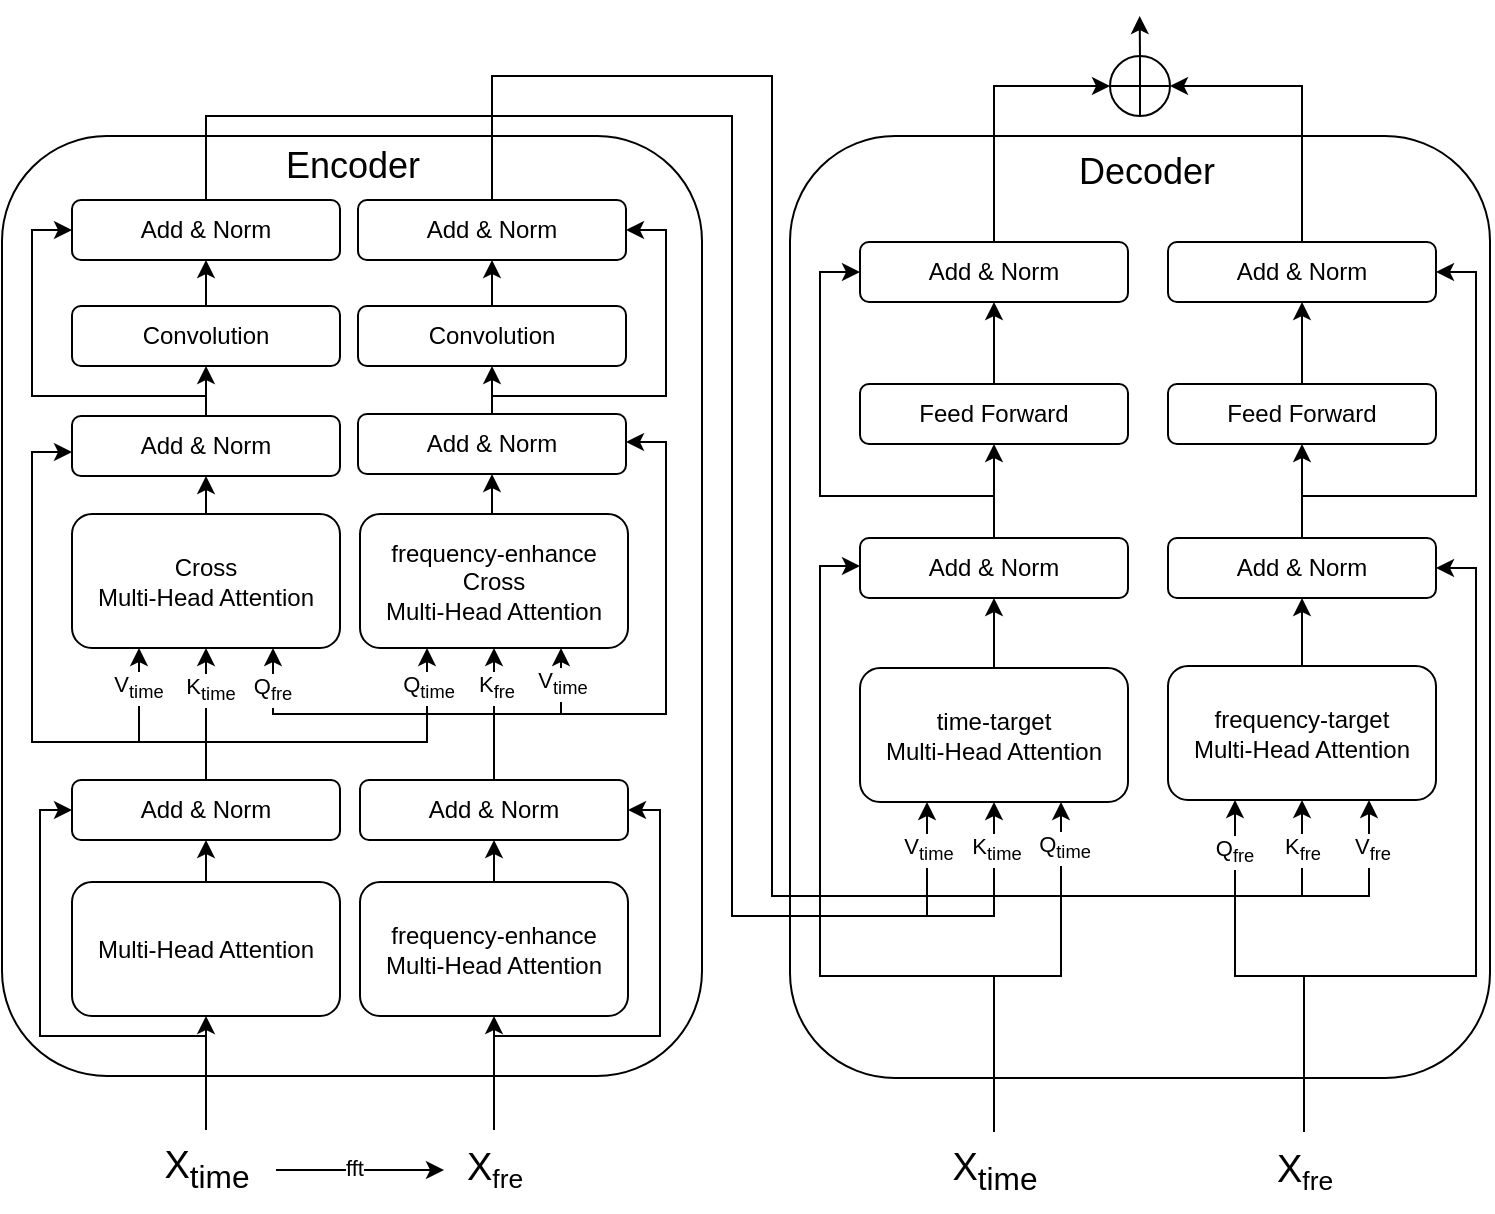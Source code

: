 <mxfile version="24.2.1" type="github">
  <diagram id="C5RBs43oDa-KdzZeNtuy" name="Page-1">
    <mxGraphModel dx="1364" dy="793" grid="1" gridSize="10" guides="1" tooltips="1" connect="1" arrows="1" fold="1" page="1" pageScale="1" pageWidth="827" pageHeight="1169" math="0" shadow="0">
      <root>
        <mxCell id="WIyWlLk6GJQsqaUBKTNV-0" />
        <mxCell id="WIyWlLk6GJQsqaUBKTNV-1" parent="WIyWlLk6GJQsqaUBKTNV-0" />
        <mxCell id="eqOZPifA_z1N_L8KUlT--0" value="" style="rounded=1;whiteSpace=wrap;html=1;" parent="WIyWlLk6GJQsqaUBKTNV-1" vertex="1">
          <mxGeometry x="55" y="70" width="350" height="470" as="geometry" />
        </mxCell>
        <mxCell id="eqOZPifA_z1N_L8KUlT--25" style="edgeStyle=orthogonalEdgeStyle;rounded=0;orthogonalLoop=1;jettySize=auto;html=1;entryX=0.5;entryY=1;entryDx=0;entryDy=0;" parent="WIyWlLk6GJQsqaUBKTNV-1" source="eqOZPifA_z1N_L8KUlT--2" target="eqOZPifA_z1N_L8KUlT--6" edge="1">
          <mxGeometry relative="1" as="geometry" />
        </mxCell>
        <mxCell id="eqOZPifA_z1N_L8KUlT--2" value="&lt;span style=&quot;background-color: initial;&quot;&gt;Multi-Head Attention&lt;/span&gt;" style="rounded=1;whiteSpace=wrap;html=1;" parent="WIyWlLk6GJQsqaUBKTNV-1" vertex="1">
          <mxGeometry x="90" y="443" width="134" height="67" as="geometry" />
        </mxCell>
        <mxCell id="eqOZPifA_z1N_L8KUlT--35" style="edgeStyle=orthogonalEdgeStyle;rounded=0;orthogonalLoop=1;jettySize=auto;html=1;exitX=0.5;exitY=0;exitDx=0;exitDy=0;entryX=0.5;entryY=1;entryDx=0;entryDy=0;" parent="WIyWlLk6GJQsqaUBKTNV-1" source="eqOZPifA_z1N_L8KUlT--5" target="eqOZPifA_z1N_L8KUlT--7" edge="1">
          <mxGeometry relative="1" as="geometry" />
        </mxCell>
        <mxCell id="eqOZPifA_z1N_L8KUlT--5" value="frequency-enhance&lt;div&gt;Multi-Head Attention&lt;/div&gt;" style="rounded=1;whiteSpace=wrap;html=1;" parent="WIyWlLk6GJQsqaUBKTNV-1" vertex="1">
          <mxGeometry x="234" y="443" width="134" height="67" as="geometry" />
        </mxCell>
        <mxCell id="eqOZPifA_z1N_L8KUlT--32" style="edgeStyle=orthogonalEdgeStyle;rounded=0;orthogonalLoop=1;jettySize=auto;html=1;exitX=0.5;exitY=0;exitDx=0;exitDy=0;entryX=0.5;entryY=1;entryDx=0;entryDy=0;" parent="WIyWlLk6GJQsqaUBKTNV-1" source="eqOZPifA_z1N_L8KUlT--6" target="eqOZPifA_z1N_L8KUlT--8" edge="1">
          <mxGeometry relative="1" as="geometry" />
        </mxCell>
        <mxCell id="eqOZPifA_z1N_L8KUlT--36" value="K&lt;sub&gt;time&lt;/sub&gt;" style="edgeLabel;html=1;align=center;verticalAlign=middle;resizable=0;points=[];" parent="eqOZPifA_z1N_L8KUlT--32" vertex="1" connectable="0">
          <mxGeometry x="-0.324" y="-2" relative="1" as="geometry">
            <mxPoint y="-23" as="offset" />
          </mxGeometry>
        </mxCell>
        <mxCell id="eqOZPifA_z1N_L8KUlT--37" style="edgeStyle=orthogonalEdgeStyle;rounded=0;orthogonalLoop=1;jettySize=auto;html=1;exitX=0.5;exitY=0;exitDx=0;exitDy=0;entryX=0.25;entryY=1;entryDx=0;entryDy=0;" parent="WIyWlLk6GJQsqaUBKTNV-1" source="eqOZPifA_z1N_L8KUlT--6" target="eqOZPifA_z1N_L8KUlT--8" edge="1">
          <mxGeometry relative="1" as="geometry">
            <Array as="points">
              <mxPoint x="157" y="373" />
              <mxPoint x="124" y="373" />
            </Array>
          </mxGeometry>
        </mxCell>
        <mxCell id="eqOZPifA_z1N_L8KUlT--38" value="V&lt;sub&gt;time&lt;/sub&gt;" style="edgeLabel;html=1;align=center;verticalAlign=middle;resizable=0;points=[];" parent="eqOZPifA_z1N_L8KUlT--37" vertex="1" connectable="0">
          <mxGeometry x="0.598" y="1" relative="1" as="geometry">
            <mxPoint as="offset" />
          </mxGeometry>
        </mxCell>
        <mxCell id="eqOZPifA_z1N_L8KUlT--46" style="edgeStyle=orthogonalEdgeStyle;rounded=0;orthogonalLoop=1;jettySize=auto;html=1;exitX=0.5;exitY=0;exitDx=0;exitDy=0;entryX=0.25;entryY=1;entryDx=0;entryDy=0;" parent="WIyWlLk6GJQsqaUBKTNV-1" source="eqOZPifA_z1N_L8KUlT--6" target="eqOZPifA_z1N_L8KUlT--9" edge="1">
          <mxGeometry relative="1" as="geometry">
            <Array as="points">
              <mxPoint x="157" y="373" />
              <mxPoint x="268" y="373" />
            </Array>
          </mxGeometry>
        </mxCell>
        <mxCell id="eqOZPifA_z1N_L8KUlT--47" value="Q&lt;sub&gt;time&lt;/sub&gt;" style="edgeLabel;html=1;align=center;verticalAlign=middle;resizable=0;points=[];" parent="eqOZPifA_z1N_L8KUlT--46" vertex="1" connectable="0">
          <mxGeometry x="0.773" relative="1" as="geometry">
            <mxPoint as="offset" />
          </mxGeometry>
        </mxCell>
        <mxCell id="eqOZPifA_z1N_L8KUlT--154" style="edgeStyle=orthogonalEdgeStyle;rounded=0;orthogonalLoop=1;jettySize=auto;html=1;exitX=0.5;exitY=0;exitDx=0;exitDy=0;entryX=0;entryY=0.5;entryDx=0;entryDy=0;" parent="WIyWlLk6GJQsqaUBKTNV-1" edge="1">
          <mxGeometry relative="1" as="geometry">
            <mxPoint x="157.0" y="395" as="sourcePoint" />
            <mxPoint x="90" y="228.0" as="targetPoint" />
            <Array as="points">
              <mxPoint x="157" y="373" />
              <mxPoint x="70" y="373" />
              <mxPoint x="70" y="228" />
            </Array>
          </mxGeometry>
        </mxCell>
        <mxCell id="eqOZPifA_z1N_L8KUlT--6" value="Add &amp;amp; Norm" style="rounded=1;whiteSpace=wrap;html=1;" parent="WIyWlLk6GJQsqaUBKTNV-1" vertex="1">
          <mxGeometry x="90" y="392" width="134" height="30" as="geometry" />
        </mxCell>
        <mxCell id="eqOZPifA_z1N_L8KUlT--33" style="edgeStyle=orthogonalEdgeStyle;rounded=0;orthogonalLoop=1;jettySize=auto;html=1;exitX=0.5;exitY=0;exitDx=0;exitDy=0;entryX=0.5;entryY=1;entryDx=0;entryDy=0;" parent="WIyWlLk6GJQsqaUBKTNV-1" source="eqOZPifA_z1N_L8KUlT--7" target="eqOZPifA_z1N_L8KUlT--9" edge="1">
          <mxGeometry relative="1" as="geometry" />
        </mxCell>
        <mxCell id="eqOZPifA_z1N_L8KUlT--39" value="K&lt;sub&gt;fre&lt;/sub&gt;" style="edgeLabel;html=1;align=center;verticalAlign=middle;resizable=0;points=[];" parent="eqOZPifA_z1N_L8KUlT--33" vertex="1" connectable="0">
          <mxGeometry x="0.415" y="-1" relative="1" as="geometry">
            <mxPoint as="offset" />
          </mxGeometry>
        </mxCell>
        <mxCell id="eqOZPifA_z1N_L8KUlT--40" style="edgeStyle=orthogonalEdgeStyle;rounded=0;orthogonalLoop=1;jettySize=auto;html=1;exitX=0.5;exitY=0;exitDx=0;exitDy=0;entryX=0.75;entryY=1;entryDx=0;entryDy=0;" parent="WIyWlLk6GJQsqaUBKTNV-1" source="eqOZPifA_z1N_L8KUlT--7" target="eqOZPifA_z1N_L8KUlT--9" edge="1">
          <mxGeometry relative="1" as="geometry" />
        </mxCell>
        <mxCell id="eqOZPifA_z1N_L8KUlT--41" value="V&lt;sub&gt;time&lt;/sub&gt;" style="edgeLabel;html=1;align=center;verticalAlign=middle;resizable=0;points=[];" parent="eqOZPifA_z1N_L8KUlT--40" vertex="1" connectable="0">
          <mxGeometry x="0.556" relative="1" as="geometry">
            <mxPoint y="-4" as="offset" />
          </mxGeometry>
        </mxCell>
        <mxCell id="eqOZPifA_z1N_L8KUlT--42" style="edgeStyle=orthogonalEdgeStyle;rounded=0;orthogonalLoop=1;jettySize=auto;html=1;exitX=0.5;exitY=0;exitDx=0;exitDy=0;entryX=0.75;entryY=1;entryDx=0;entryDy=0;" parent="WIyWlLk6GJQsqaUBKTNV-1" source="eqOZPifA_z1N_L8KUlT--7" target="eqOZPifA_z1N_L8KUlT--8" edge="1">
          <mxGeometry relative="1" as="geometry" />
        </mxCell>
        <mxCell id="eqOZPifA_z1N_L8KUlT--43" value="Q&lt;sub&gt;fre&lt;/sub&gt;" style="edgeLabel;html=1;align=center;verticalAlign=middle;resizable=0;points=[];" parent="eqOZPifA_z1N_L8KUlT--42" vertex="1" connectable="0">
          <mxGeometry x="0.766" y="1" relative="1" as="geometry">
            <mxPoint as="offset" />
          </mxGeometry>
        </mxCell>
        <mxCell id="eqOZPifA_z1N_L8KUlT--155" style="edgeStyle=orthogonalEdgeStyle;rounded=0;orthogonalLoop=1;jettySize=auto;html=1;exitX=0.5;exitY=0;exitDx=0;exitDy=0;entryX=1;entryY=0.5;entryDx=0;entryDy=0;" parent="WIyWlLk6GJQsqaUBKTNV-1" edge="1">
          <mxGeometry relative="1" as="geometry">
            <mxPoint x="301" y="391" as="sourcePoint" />
            <mxPoint x="367" y="223" as="targetPoint" />
            <Array as="points">
              <mxPoint x="301" y="359" />
              <mxPoint x="387" y="359" />
              <mxPoint x="387" y="223" />
            </Array>
          </mxGeometry>
        </mxCell>
        <mxCell id="eqOZPifA_z1N_L8KUlT--7" value="Add &amp;amp; Norm" style="rounded=1;whiteSpace=wrap;html=1;" parent="WIyWlLk6GJQsqaUBKTNV-1" vertex="1">
          <mxGeometry x="234" y="392" width="134" height="30" as="geometry" />
        </mxCell>
        <mxCell id="eqOZPifA_z1N_L8KUlT--48" style="edgeStyle=orthogonalEdgeStyle;rounded=0;orthogonalLoop=1;jettySize=auto;html=1;exitX=0.5;exitY=0;exitDx=0;exitDy=0;entryX=0.5;entryY=1;entryDx=0;entryDy=0;" parent="WIyWlLk6GJQsqaUBKTNV-1" source="eqOZPifA_z1N_L8KUlT--8" target="eqOZPifA_z1N_L8KUlT--10" edge="1">
          <mxGeometry relative="1" as="geometry" />
        </mxCell>
        <mxCell id="eqOZPifA_z1N_L8KUlT--8" value="&lt;span style=&quot;background-color: initial;&quot;&gt;Cross&lt;/span&gt;&lt;div&gt;&lt;span style=&quot;background-color: initial;&quot;&gt;Multi-Head Attention&lt;/span&gt;&lt;/div&gt;" style="rounded=1;whiteSpace=wrap;html=1;" parent="WIyWlLk6GJQsqaUBKTNV-1" vertex="1">
          <mxGeometry x="90" y="259" width="134" height="67" as="geometry" />
        </mxCell>
        <mxCell id="eqOZPifA_z1N_L8KUlT--49" style="edgeStyle=orthogonalEdgeStyle;rounded=0;orthogonalLoop=1;jettySize=auto;html=1;exitX=0.5;exitY=0;exitDx=0;exitDy=0;entryX=0.5;entryY=1;entryDx=0;entryDy=0;" parent="WIyWlLk6GJQsqaUBKTNV-1" source="eqOZPifA_z1N_L8KUlT--9" target="eqOZPifA_z1N_L8KUlT--11" edge="1">
          <mxGeometry relative="1" as="geometry" />
        </mxCell>
        <mxCell id="eqOZPifA_z1N_L8KUlT--9" value="frequency-enhance&lt;div&gt;Cross&lt;br&gt;&lt;div&gt;Multi-Head Attention&lt;/div&gt;&lt;/div&gt;" style="rounded=1;whiteSpace=wrap;html=1;" parent="WIyWlLk6GJQsqaUBKTNV-1" vertex="1">
          <mxGeometry x="234" y="259" width="134" height="67" as="geometry" />
        </mxCell>
        <mxCell id="eqOZPifA_z1N_L8KUlT--50" style="edgeStyle=orthogonalEdgeStyle;rounded=0;orthogonalLoop=1;jettySize=auto;html=1;exitX=0.5;exitY=0;exitDx=0;exitDy=0;entryX=0.5;entryY=1;entryDx=0;entryDy=0;" parent="WIyWlLk6GJQsqaUBKTNV-1" source="eqOZPifA_z1N_L8KUlT--10" target="eqOZPifA_z1N_L8KUlT--12" edge="1">
          <mxGeometry relative="1" as="geometry" />
        </mxCell>
        <mxCell id="eqOZPifA_z1N_L8KUlT--56" style="edgeStyle=orthogonalEdgeStyle;rounded=0;orthogonalLoop=1;jettySize=auto;html=1;exitX=0.5;exitY=0;exitDx=0;exitDy=0;entryX=0;entryY=0.5;entryDx=0;entryDy=0;" parent="WIyWlLk6GJQsqaUBKTNV-1" source="eqOZPifA_z1N_L8KUlT--10" target="eqOZPifA_z1N_L8KUlT--14" edge="1">
          <mxGeometry relative="1" as="geometry">
            <Array as="points">
              <mxPoint x="157" y="200" />
              <mxPoint x="70" y="200" />
              <mxPoint x="70" y="117" />
            </Array>
          </mxGeometry>
        </mxCell>
        <mxCell id="eqOZPifA_z1N_L8KUlT--10" value="Add &amp;amp; Norm" style="rounded=1;whiteSpace=wrap;html=1;" parent="WIyWlLk6GJQsqaUBKTNV-1" vertex="1">
          <mxGeometry x="90" y="210" width="134" height="30" as="geometry" />
        </mxCell>
        <mxCell id="eqOZPifA_z1N_L8KUlT--51" style="edgeStyle=orthogonalEdgeStyle;rounded=0;orthogonalLoop=1;jettySize=auto;html=1;exitX=0.5;exitY=0;exitDx=0;exitDy=0;entryX=0.5;entryY=1;entryDx=0;entryDy=0;" parent="WIyWlLk6GJQsqaUBKTNV-1" source="eqOZPifA_z1N_L8KUlT--11" target="eqOZPifA_z1N_L8KUlT--13" edge="1">
          <mxGeometry relative="1" as="geometry" />
        </mxCell>
        <mxCell id="eqOZPifA_z1N_L8KUlT--57" style="edgeStyle=orthogonalEdgeStyle;rounded=0;orthogonalLoop=1;jettySize=auto;html=1;exitX=0.5;exitY=0;exitDx=0;exitDy=0;entryX=1;entryY=0.5;entryDx=0;entryDy=0;" parent="WIyWlLk6GJQsqaUBKTNV-1" source="eqOZPifA_z1N_L8KUlT--11" target="eqOZPifA_z1N_L8KUlT--15" edge="1">
          <mxGeometry relative="1" as="geometry">
            <Array as="points">
              <mxPoint x="300" y="200" />
              <mxPoint x="387" y="200" />
              <mxPoint x="387" y="117" />
            </Array>
          </mxGeometry>
        </mxCell>
        <mxCell id="eqOZPifA_z1N_L8KUlT--11" value="Add &amp;amp; Norm" style="rounded=1;whiteSpace=wrap;html=1;" parent="WIyWlLk6GJQsqaUBKTNV-1" vertex="1">
          <mxGeometry x="233" y="209" width="134" height="30" as="geometry" />
        </mxCell>
        <mxCell id="eqOZPifA_z1N_L8KUlT--53" style="edgeStyle=orthogonalEdgeStyle;rounded=0;orthogonalLoop=1;jettySize=auto;html=1;exitX=0.5;exitY=0;exitDx=0;exitDy=0;entryX=0.5;entryY=1;entryDx=0;entryDy=0;" parent="WIyWlLk6GJQsqaUBKTNV-1" source="eqOZPifA_z1N_L8KUlT--12" target="eqOZPifA_z1N_L8KUlT--14" edge="1">
          <mxGeometry relative="1" as="geometry" />
        </mxCell>
        <mxCell id="eqOZPifA_z1N_L8KUlT--12" value="Convolution" style="rounded=1;whiteSpace=wrap;html=1;" parent="WIyWlLk6GJQsqaUBKTNV-1" vertex="1">
          <mxGeometry x="90" y="155" width="134" height="30" as="geometry" />
        </mxCell>
        <mxCell id="eqOZPifA_z1N_L8KUlT--55" style="edgeStyle=orthogonalEdgeStyle;rounded=0;orthogonalLoop=1;jettySize=auto;html=1;exitX=0.5;exitY=0;exitDx=0;exitDy=0;entryX=0.5;entryY=1;entryDx=0;entryDy=0;" parent="WIyWlLk6GJQsqaUBKTNV-1" source="eqOZPifA_z1N_L8KUlT--13" target="eqOZPifA_z1N_L8KUlT--15" edge="1">
          <mxGeometry relative="1" as="geometry" />
        </mxCell>
        <mxCell id="eqOZPifA_z1N_L8KUlT--13" value="Convolution" style="rounded=1;whiteSpace=wrap;html=1;" parent="WIyWlLk6GJQsqaUBKTNV-1" vertex="1">
          <mxGeometry x="233" y="155" width="134" height="30" as="geometry" />
        </mxCell>
        <mxCell id="eqOZPifA_z1N_L8KUlT--14" value="Add &amp;amp; Norm" style="rounded=1;whiteSpace=wrap;html=1;" parent="WIyWlLk6GJQsqaUBKTNV-1" vertex="1">
          <mxGeometry x="90" y="102" width="134" height="30" as="geometry" />
        </mxCell>
        <mxCell id="eqOZPifA_z1N_L8KUlT--15" value="Add &amp;amp; Norm" style="rounded=1;whiteSpace=wrap;html=1;" parent="WIyWlLk6GJQsqaUBKTNV-1" vertex="1">
          <mxGeometry x="233" y="102" width="134" height="30" as="geometry" />
        </mxCell>
        <mxCell id="eqOZPifA_z1N_L8KUlT--21" value="" style="edgeStyle=orthogonalEdgeStyle;rounded=0;orthogonalLoop=1;jettySize=auto;html=1;" parent="WIyWlLk6GJQsqaUBKTNV-1" source="eqOZPifA_z1N_L8KUlT--19" target="eqOZPifA_z1N_L8KUlT--20" edge="1">
          <mxGeometry relative="1" as="geometry" />
        </mxCell>
        <mxCell id="eqOZPifA_z1N_L8KUlT--34" value="fft" style="edgeLabel;html=1;align=center;verticalAlign=middle;resizable=0;points=[];" parent="eqOZPifA_z1N_L8KUlT--21" vertex="1" connectable="0">
          <mxGeometry x="-0.089" y="1" relative="1" as="geometry">
            <mxPoint as="offset" />
          </mxGeometry>
        </mxCell>
        <mxCell id="eqOZPifA_z1N_L8KUlT--22" style="edgeStyle=orthogonalEdgeStyle;rounded=0;orthogonalLoop=1;jettySize=auto;html=1;entryX=0.5;entryY=1;entryDx=0;entryDy=0;" parent="WIyWlLk6GJQsqaUBKTNV-1" source="eqOZPifA_z1N_L8KUlT--19" target="eqOZPifA_z1N_L8KUlT--2" edge="1">
          <mxGeometry relative="1" as="geometry" />
        </mxCell>
        <mxCell id="eqOZPifA_z1N_L8KUlT--30" style="edgeStyle=orthogonalEdgeStyle;rounded=0;orthogonalLoop=1;jettySize=auto;html=1;entryX=0;entryY=0.5;entryDx=0;entryDy=0;" parent="WIyWlLk6GJQsqaUBKTNV-1" source="eqOZPifA_z1N_L8KUlT--19" target="eqOZPifA_z1N_L8KUlT--6" edge="1">
          <mxGeometry relative="1" as="geometry">
            <Array as="points">
              <mxPoint x="157" y="520" />
              <mxPoint x="74" y="520" />
              <mxPoint x="74" y="407" />
            </Array>
          </mxGeometry>
        </mxCell>
        <mxCell id="eqOZPifA_z1N_L8KUlT--19" value="&lt;font style=&quot;font-size: 19px;&quot;&gt;X&lt;sub&gt;time&lt;/sub&gt;&lt;/font&gt;" style="text;html=1;align=center;verticalAlign=middle;resizable=0;points=[];autosize=1;strokeColor=none;fillColor=none;" parent="WIyWlLk6GJQsqaUBKTNV-1" vertex="1">
          <mxGeometry x="122" y="567" width="70" height="40" as="geometry" />
        </mxCell>
        <mxCell id="eqOZPifA_z1N_L8KUlT--23" style="edgeStyle=orthogonalEdgeStyle;rounded=0;orthogonalLoop=1;jettySize=auto;html=1;entryX=0.5;entryY=1;entryDx=0;entryDy=0;" parent="WIyWlLk6GJQsqaUBKTNV-1" source="eqOZPifA_z1N_L8KUlT--20" target="eqOZPifA_z1N_L8KUlT--5" edge="1">
          <mxGeometry relative="1" as="geometry" />
        </mxCell>
        <mxCell id="eqOZPifA_z1N_L8KUlT--31" style="edgeStyle=orthogonalEdgeStyle;rounded=0;orthogonalLoop=1;jettySize=auto;html=1;entryX=1;entryY=0.5;entryDx=0;entryDy=0;" parent="WIyWlLk6GJQsqaUBKTNV-1" source="eqOZPifA_z1N_L8KUlT--20" target="eqOZPifA_z1N_L8KUlT--7" edge="1">
          <mxGeometry relative="1" as="geometry">
            <Array as="points">
              <mxPoint x="301" y="520" />
              <mxPoint x="384" y="520" />
              <mxPoint x="384" y="407" />
            </Array>
          </mxGeometry>
        </mxCell>
        <mxCell id="eqOZPifA_z1N_L8KUlT--20" value="&lt;font style=&quot;font-size: 19px;&quot;&gt;X&lt;/font&gt;&lt;font style=&quot;font-size: 15.833px;&quot;&gt;&lt;sub&gt;fre&lt;/sub&gt;&lt;/font&gt;" style="text;html=1;align=center;verticalAlign=middle;resizable=0;points=[];autosize=1;strokeColor=none;fillColor=none;" parent="WIyWlLk6GJQsqaUBKTNV-1" vertex="1">
          <mxGeometry x="276" y="567" width="50" height="40" as="geometry" />
        </mxCell>
        <mxCell id="eqOZPifA_z1N_L8KUlT--64" value="" style="rounded=1;whiteSpace=wrap;html=1;" parent="WIyWlLk6GJQsqaUBKTNV-1" vertex="1">
          <mxGeometry x="449" y="70" width="350" height="471" as="geometry" />
        </mxCell>
        <mxCell id="eqOZPifA_z1N_L8KUlT--83" style="edgeStyle=orthogonalEdgeStyle;rounded=0;orthogonalLoop=1;jettySize=auto;html=1;exitX=0.5;exitY=0;exitDx=0;exitDy=0;entryX=0.5;entryY=1;entryDx=0;entryDy=0;" parent="WIyWlLk6GJQsqaUBKTNV-1" source="eqOZPifA_z1N_L8KUlT--84" target="eqOZPifA_z1N_L8KUlT--89" edge="1">
          <mxGeometry relative="1" as="geometry" />
        </mxCell>
        <mxCell id="eqOZPifA_z1N_L8KUlT--84" value="time-target&lt;div&gt;Multi-Head Attention&lt;/div&gt;" style="rounded=1;whiteSpace=wrap;html=1;" parent="WIyWlLk6GJQsqaUBKTNV-1" vertex="1">
          <mxGeometry x="484" y="336" width="134" height="67" as="geometry" />
        </mxCell>
        <mxCell id="eqOZPifA_z1N_L8KUlT--85" style="edgeStyle=orthogonalEdgeStyle;rounded=0;orthogonalLoop=1;jettySize=auto;html=1;exitX=0.5;exitY=0;exitDx=0;exitDy=0;entryX=0.5;entryY=1;entryDx=0;entryDy=0;" parent="WIyWlLk6GJQsqaUBKTNV-1" source="eqOZPifA_z1N_L8KUlT--86" target="eqOZPifA_z1N_L8KUlT--92" edge="1">
          <mxGeometry relative="1" as="geometry" />
        </mxCell>
        <mxCell id="eqOZPifA_z1N_L8KUlT--86" value="frequency-target&lt;div&gt;Multi-Head Attention&lt;/div&gt;" style="rounded=1;whiteSpace=wrap;html=1;" parent="WIyWlLk6GJQsqaUBKTNV-1" vertex="1">
          <mxGeometry x="638" y="335" width="134" height="67" as="geometry" />
        </mxCell>
        <mxCell id="eqOZPifA_z1N_L8KUlT--87" style="edgeStyle=orthogonalEdgeStyle;rounded=0;orthogonalLoop=1;jettySize=auto;html=1;exitX=0.5;exitY=0;exitDx=0;exitDy=0;entryX=0.5;entryY=1;entryDx=0;entryDy=0;" parent="WIyWlLk6GJQsqaUBKTNV-1" source="eqOZPifA_z1N_L8KUlT--89" target="eqOZPifA_z1N_L8KUlT--94" edge="1">
          <mxGeometry relative="1" as="geometry" />
        </mxCell>
        <mxCell id="eqOZPifA_z1N_L8KUlT--159" style="edgeStyle=orthogonalEdgeStyle;rounded=0;orthogonalLoop=1;jettySize=auto;html=1;exitX=0.5;exitY=0;exitDx=0;exitDy=0;entryX=0;entryY=0.5;entryDx=0;entryDy=0;" parent="WIyWlLk6GJQsqaUBKTNV-1" source="eqOZPifA_z1N_L8KUlT--89" target="eqOZPifA_z1N_L8KUlT--97" edge="1">
          <mxGeometry relative="1" as="geometry">
            <Array as="points">
              <mxPoint x="551" y="250" />
              <mxPoint x="464" y="250" />
              <mxPoint x="464" y="138" />
            </Array>
          </mxGeometry>
        </mxCell>
        <mxCell id="eqOZPifA_z1N_L8KUlT--89" value="Add &amp;amp; Norm" style="rounded=1;whiteSpace=wrap;html=1;" parent="WIyWlLk6GJQsqaUBKTNV-1" vertex="1">
          <mxGeometry x="484" y="271" width="134" height="30" as="geometry" />
        </mxCell>
        <mxCell id="eqOZPifA_z1N_L8KUlT--90" style="edgeStyle=orthogonalEdgeStyle;rounded=0;orthogonalLoop=1;jettySize=auto;html=1;exitX=0.5;exitY=0;exitDx=0;exitDy=0;entryX=0.5;entryY=1;entryDx=0;entryDy=0;" parent="WIyWlLk6GJQsqaUBKTNV-1" source="eqOZPifA_z1N_L8KUlT--92" target="eqOZPifA_z1N_L8KUlT--96" edge="1">
          <mxGeometry relative="1" as="geometry" />
        </mxCell>
        <mxCell id="eqOZPifA_z1N_L8KUlT--160" style="edgeStyle=orthogonalEdgeStyle;rounded=0;orthogonalLoop=1;jettySize=auto;html=1;exitX=0.5;exitY=0;exitDx=0;exitDy=0;entryX=1;entryY=0.5;entryDx=0;entryDy=0;" parent="WIyWlLk6GJQsqaUBKTNV-1" source="eqOZPifA_z1N_L8KUlT--92" target="eqOZPifA_z1N_L8KUlT--98" edge="1">
          <mxGeometry relative="1" as="geometry">
            <Array as="points">
              <mxPoint x="705" y="250" />
              <mxPoint x="792" y="250" />
              <mxPoint x="792" y="138" />
            </Array>
          </mxGeometry>
        </mxCell>
        <mxCell id="eqOZPifA_z1N_L8KUlT--92" value="Add &amp;amp; Norm" style="rounded=1;whiteSpace=wrap;html=1;" parent="WIyWlLk6GJQsqaUBKTNV-1" vertex="1">
          <mxGeometry x="638" y="271" width="134" height="30" as="geometry" />
        </mxCell>
        <mxCell id="eqOZPifA_z1N_L8KUlT--93" style="edgeStyle=orthogonalEdgeStyle;rounded=0;orthogonalLoop=1;jettySize=auto;html=1;exitX=0.5;exitY=0;exitDx=0;exitDy=0;entryX=0.5;entryY=1;entryDx=0;entryDy=0;" parent="WIyWlLk6GJQsqaUBKTNV-1" source="eqOZPifA_z1N_L8KUlT--94" target="eqOZPifA_z1N_L8KUlT--97" edge="1">
          <mxGeometry relative="1" as="geometry" />
        </mxCell>
        <mxCell id="eqOZPifA_z1N_L8KUlT--94" value="Feed Forward" style="rounded=1;whiteSpace=wrap;html=1;" parent="WIyWlLk6GJQsqaUBKTNV-1" vertex="1">
          <mxGeometry x="484" y="194" width="134" height="30" as="geometry" />
        </mxCell>
        <mxCell id="eqOZPifA_z1N_L8KUlT--95" style="edgeStyle=orthogonalEdgeStyle;rounded=0;orthogonalLoop=1;jettySize=auto;html=1;exitX=0.5;exitY=0;exitDx=0;exitDy=0;entryX=0.5;entryY=1;entryDx=0;entryDy=0;" parent="WIyWlLk6GJQsqaUBKTNV-1" source="eqOZPifA_z1N_L8KUlT--96" target="eqOZPifA_z1N_L8KUlT--98" edge="1">
          <mxGeometry relative="1" as="geometry" />
        </mxCell>
        <mxCell id="eqOZPifA_z1N_L8KUlT--96" value="Feed Forward" style="rounded=1;whiteSpace=wrap;html=1;" parent="WIyWlLk6GJQsqaUBKTNV-1" vertex="1">
          <mxGeometry x="638" y="194" width="134" height="30" as="geometry" />
        </mxCell>
        <mxCell id="eqOZPifA_z1N_L8KUlT--151" style="edgeStyle=orthogonalEdgeStyle;rounded=0;orthogonalLoop=1;jettySize=auto;html=1;exitX=0.5;exitY=0;exitDx=0;exitDy=0;entryX=0;entryY=0.5;entryDx=0;entryDy=0;" parent="WIyWlLk6GJQsqaUBKTNV-1" source="eqOZPifA_z1N_L8KUlT--97" target="eqOZPifA_z1N_L8KUlT--149" edge="1">
          <mxGeometry relative="1" as="geometry" />
        </mxCell>
        <mxCell id="eqOZPifA_z1N_L8KUlT--97" value="Add &amp;amp; Norm" style="rounded=1;whiteSpace=wrap;html=1;" parent="WIyWlLk6GJQsqaUBKTNV-1" vertex="1">
          <mxGeometry x="484" y="123" width="134" height="30" as="geometry" />
        </mxCell>
        <mxCell id="eqOZPifA_z1N_L8KUlT--152" style="edgeStyle=orthogonalEdgeStyle;rounded=0;orthogonalLoop=1;jettySize=auto;html=1;exitX=0.5;exitY=0;exitDx=0;exitDy=0;entryX=1;entryY=0.5;entryDx=0;entryDy=0;" parent="WIyWlLk6GJQsqaUBKTNV-1" source="eqOZPifA_z1N_L8KUlT--98" target="eqOZPifA_z1N_L8KUlT--149" edge="1">
          <mxGeometry relative="1" as="geometry" />
        </mxCell>
        <mxCell id="eqOZPifA_z1N_L8KUlT--98" value="Add &amp;amp; Norm" style="rounded=1;whiteSpace=wrap;html=1;" parent="WIyWlLk6GJQsqaUBKTNV-1" vertex="1">
          <mxGeometry x="638" y="123" width="134" height="30" as="geometry" />
        </mxCell>
        <mxCell id="eqOZPifA_z1N_L8KUlT--112" style="edgeStyle=orthogonalEdgeStyle;rounded=0;orthogonalLoop=1;jettySize=auto;html=1;entryX=0.75;entryY=1;entryDx=0;entryDy=0;" parent="WIyWlLk6GJQsqaUBKTNV-1" source="eqOZPifA_z1N_L8KUlT--103" target="eqOZPifA_z1N_L8KUlT--84" edge="1">
          <mxGeometry relative="1" as="geometry">
            <Array as="points">
              <mxPoint x="551" y="490" />
              <mxPoint x="585" y="490" />
            </Array>
          </mxGeometry>
        </mxCell>
        <mxCell id="eqOZPifA_z1N_L8KUlT--114" value="Q&lt;sub&gt;time&lt;/sub&gt;" style="edgeLabel;html=1;align=center;verticalAlign=middle;resizable=0;points=[];" parent="eqOZPifA_z1N_L8KUlT--112" vertex="1" connectable="0">
          <mxGeometry x="0.767" y="-1" relative="1" as="geometry">
            <mxPoint as="offset" />
          </mxGeometry>
        </mxCell>
        <mxCell id="eqOZPifA_z1N_L8KUlT--157" style="edgeStyle=orthogonalEdgeStyle;rounded=0;orthogonalLoop=1;jettySize=auto;html=1;entryX=0;entryY=0.5;entryDx=0;entryDy=0;" parent="WIyWlLk6GJQsqaUBKTNV-1" edge="1">
          <mxGeometry relative="1" as="geometry">
            <mxPoint x="551" y="567" as="sourcePoint" />
            <mxPoint x="484" y="285" as="targetPoint" />
            <Array as="points">
              <mxPoint x="551" y="490" />
              <mxPoint x="464" y="490" />
              <mxPoint x="464" y="285" />
            </Array>
          </mxGeometry>
        </mxCell>
        <mxCell id="eqOZPifA_z1N_L8KUlT--103" value="&lt;font style=&quot;font-size: 19px;&quot;&gt;X&lt;sub&gt;time&lt;/sub&gt;&lt;/font&gt;" style="text;html=1;align=center;verticalAlign=middle;resizable=0;points=[];autosize=1;strokeColor=none;fillColor=none;" parent="WIyWlLk6GJQsqaUBKTNV-1" vertex="1">
          <mxGeometry x="516" y="568" width="70" height="40" as="geometry" />
        </mxCell>
        <mxCell id="eqOZPifA_z1N_L8KUlT--138" style="edgeStyle=orthogonalEdgeStyle;rounded=0;orthogonalLoop=1;jettySize=auto;html=1;entryX=0.25;entryY=1;entryDx=0;entryDy=0;" parent="WIyWlLk6GJQsqaUBKTNV-1" source="eqOZPifA_z1N_L8KUlT--106" target="eqOZPifA_z1N_L8KUlT--86" edge="1">
          <mxGeometry relative="1" as="geometry">
            <Array as="points">
              <mxPoint x="706" y="490" />
              <mxPoint x="671" y="490" />
            </Array>
          </mxGeometry>
        </mxCell>
        <mxCell id="eqOZPifA_z1N_L8KUlT--139" value="Q&lt;sub&gt;fre&lt;/sub&gt;" style="edgeLabel;html=1;align=center;verticalAlign=middle;resizable=0;points=[];" parent="eqOZPifA_z1N_L8KUlT--138" vertex="1" connectable="0">
          <mxGeometry x="0.781" y="3" relative="1" as="geometry">
            <mxPoint x="2" y="4" as="offset" />
          </mxGeometry>
        </mxCell>
        <mxCell id="eqOZPifA_z1N_L8KUlT--158" style="edgeStyle=orthogonalEdgeStyle;rounded=0;orthogonalLoop=1;jettySize=auto;html=1;entryX=1;entryY=0.5;entryDx=0;entryDy=0;" parent="WIyWlLk6GJQsqaUBKTNV-1" source="eqOZPifA_z1N_L8KUlT--106" target="eqOZPifA_z1N_L8KUlT--92" edge="1">
          <mxGeometry relative="1" as="geometry">
            <Array as="points">
              <mxPoint x="706" y="490" />
              <mxPoint x="792" y="490" />
              <mxPoint x="792" y="286" />
            </Array>
          </mxGeometry>
        </mxCell>
        <mxCell id="eqOZPifA_z1N_L8KUlT--106" value="&lt;font style=&quot;font-size: 19px;&quot;&gt;X&lt;/font&gt;&lt;font style=&quot;font-size: 15.833px;&quot;&gt;&lt;sub&gt;fre&lt;/sub&gt;&lt;/font&gt;" style="text;html=1;align=center;verticalAlign=middle;resizable=0;points=[];autosize=1;strokeColor=none;fillColor=none;" parent="WIyWlLk6GJQsqaUBKTNV-1" vertex="1">
          <mxGeometry x="681" y="568" width="50" height="40" as="geometry" />
        </mxCell>
        <mxCell id="eqOZPifA_z1N_L8KUlT--118" style="edgeStyle=orthogonalEdgeStyle;rounded=0;orthogonalLoop=1;jettySize=auto;html=1;exitX=0.5;exitY=0;exitDx=0;exitDy=0;entryX=0.5;entryY=1;entryDx=0;entryDy=0;" parent="WIyWlLk6GJQsqaUBKTNV-1" source="eqOZPifA_z1N_L8KUlT--14" target="eqOZPifA_z1N_L8KUlT--84" edge="1">
          <mxGeometry relative="1" as="geometry">
            <Array as="points">
              <mxPoint x="157" y="60" />
              <mxPoint x="420" y="60" />
              <mxPoint x="420" y="460" />
              <mxPoint x="551" y="460" />
            </Array>
          </mxGeometry>
        </mxCell>
        <mxCell id="eqOZPifA_z1N_L8KUlT--119" value="K&lt;sub&gt;time&lt;/sub&gt;" style="edgeLabel;html=1;align=center;verticalAlign=middle;resizable=0;points=[];" parent="eqOZPifA_z1N_L8KUlT--118" vertex="1" connectable="0">
          <mxGeometry x="0.942" y="2" relative="1" as="geometry">
            <mxPoint x="3" y="-2" as="offset" />
          </mxGeometry>
        </mxCell>
        <mxCell id="eqOZPifA_z1N_L8KUlT--120" style="edgeStyle=orthogonalEdgeStyle;rounded=0;orthogonalLoop=1;jettySize=auto;html=1;exitX=0.5;exitY=0;exitDx=0;exitDy=0;entryX=0.25;entryY=1;entryDx=0;entryDy=0;" parent="WIyWlLk6GJQsqaUBKTNV-1" source="eqOZPifA_z1N_L8KUlT--14" target="eqOZPifA_z1N_L8KUlT--84" edge="1">
          <mxGeometry relative="1" as="geometry">
            <Array as="points">
              <mxPoint x="157" y="60" />
              <mxPoint x="420" y="60" />
              <mxPoint x="420" y="460" />
              <mxPoint x="517" y="460" />
            </Array>
          </mxGeometry>
        </mxCell>
        <mxCell id="eqOZPifA_z1N_L8KUlT--121" value="V&lt;sub&gt;time&lt;/sub&gt;" style="edgeLabel;html=1;align=center;verticalAlign=middle;resizable=0;points=[];" parent="eqOZPifA_z1N_L8KUlT--120" vertex="1" connectable="0">
          <mxGeometry x="0.949" y="-1" relative="1" as="geometry">
            <mxPoint x="-1" y="2" as="offset" />
          </mxGeometry>
        </mxCell>
        <mxCell id="eqOZPifA_z1N_L8KUlT--133" value="&lt;font style=&quot;font-size: 18px;&quot;&gt;Encoder&lt;/font&gt;" style="text;html=1;align=center;verticalAlign=middle;resizable=0;points=[];autosize=1;strokeColor=none;fillColor=none;" parent="WIyWlLk6GJQsqaUBKTNV-1" vertex="1">
          <mxGeometry x="185" y="65" width="90" height="40" as="geometry" />
        </mxCell>
        <mxCell id="eqOZPifA_z1N_L8KUlT--134" value="&lt;font style=&quot;font-size: 18px;&quot;&gt;Decoder&lt;/font&gt;" style="text;html=1;align=center;verticalAlign=middle;resizable=0;points=[];autosize=1;strokeColor=none;fillColor=none;" parent="WIyWlLk6GJQsqaUBKTNV-1" vertex="1">
          <mxGeometry x="582" y="68" width="90" height="40" as="geometry" />
        </mxCell>
        <mxCell id="eqOZPifA_z1N_L8KUlT--140" style="edgeStyle=orthogonalEdgeStyle;rounded=0;orthogonalLoop=1;jettySize=auto;html=1;exitX=0.5;exitY=0;exitDx=0;exitDy=0;entryX=0.5;entryY=1;entryDx=0;entryDy=0;" parent="WIyWlLk6GJQsqaUBKTNV-1" source="eqOZPifA_z1N_L8KUlT--15" target="eqOZPifA_z1N_L8KUlT--86" edge="1">
          <mxGeometry relative="1" as="geometry">
            <Array as="points">
              <mxPoint x="300" y="40" />
              <mxPoint x="440" y="40" />
              <mxPoint x="440" y="450" />
              <mxPoint x="705" y="450" />
            </Array>
          </mxGeometry>
        </mxCell>
        <mxCell id="eqOZPifA_z1N_L8KUlT--144" value="K&lt;sub&gt;fre&lt;/sub&gt;" style="edgeLabel;html=1;align=center;verticalAlign=middle;resizable=0;points=[];" parent="eqOZPifA_z1N_L8KUlT--140" vertex="1" connectable="0">
          <mxGeometry x="0.948" relative="1" as="geometry">
            <mxPoint y="1" as="offset" />
          </mxGeometry>
        </mxCell>
        <mxCell id="eqOZPifA_z1N_L8KUlT--145" style="edgeStyle=orthogonalEdgeStyle;rounded=0;orthogonalLoop=1;jettySize=auto;html=1;exitX=0.5;exitY=0;exitDx=0;exitDy=0;entryX=0.75;entryY=1;entryDx=0;entryDy=0;" parent="WIyWlLk6GJQsqaUBKTNV-1" source="eqOZPifA_z1N_L8KUlT--15" target="eqOZPifA_z1N_L8KUlT--86" edge="1">
          <mxGeometry relative="1" as="geometry">
            <Array as="points">
              <mxPoint x="300" y="40" />
              <mxPoint x="440" y="40" />
              <mxPoint x="440" y="450" />
              <mxPoint x="739" y="450" />
            </Array>
          </mxGeometry>
        </mxCell>
        <mxCell id="eqOZPifA_z1N_L8KUlT--146" value="V&lt;sub&gt;fre&lt;/sub&gt;" style="edgeLabel;html=1;align=center;verticalAlign=middle;resizable=0;points=[];" parent="eqOZPifA_z1N_L8KUlT--145" vertex="1" connectable="0">
          <mxGeometry x="0.953" y="2" relative="1" as="geometry">
            <mxPoint x="3" y="2" as="offset" />
          </mxGeometry>
        </mxCell>
        <mxCell id="eqOZPifA_z1N_L8KUlT--153" style="edgeStyle=orthogonalEdgeStyle;rounded=0;orthogonalLoop=1;jettySize=auto;html=1;exitX=0.5;exitY=0;exitDx=0;exitDy=0;" parent="WIyWlLk6GJQsqaUBKTNV-1" source="eqOZPifA_z1N_L8KUlT--149" edge="1">
          <mxGeometry relative="1" as="geometry">
            <mxPoint x="623.828" y="10" as="targetPoint" />
          </mxGeometry>
        </mxCell>
        <mxCell id="eqOZPifA_z1N_L8KUlT--149" value="" style="shape=orEllipse;perimeter=ellipsePerimeter;whiteSpace=wrap;html=1;backgroundOutline=1;" parent="WIyWlLk6GJQsqaUBKTNV-1" vertex="1">
          <mxGeometry x="609" y="30" width="30" height="30" as="geometry" />
        </mxCell>
      </root>
    </mxGraphModel>
  </diagram>
</mxfile>
